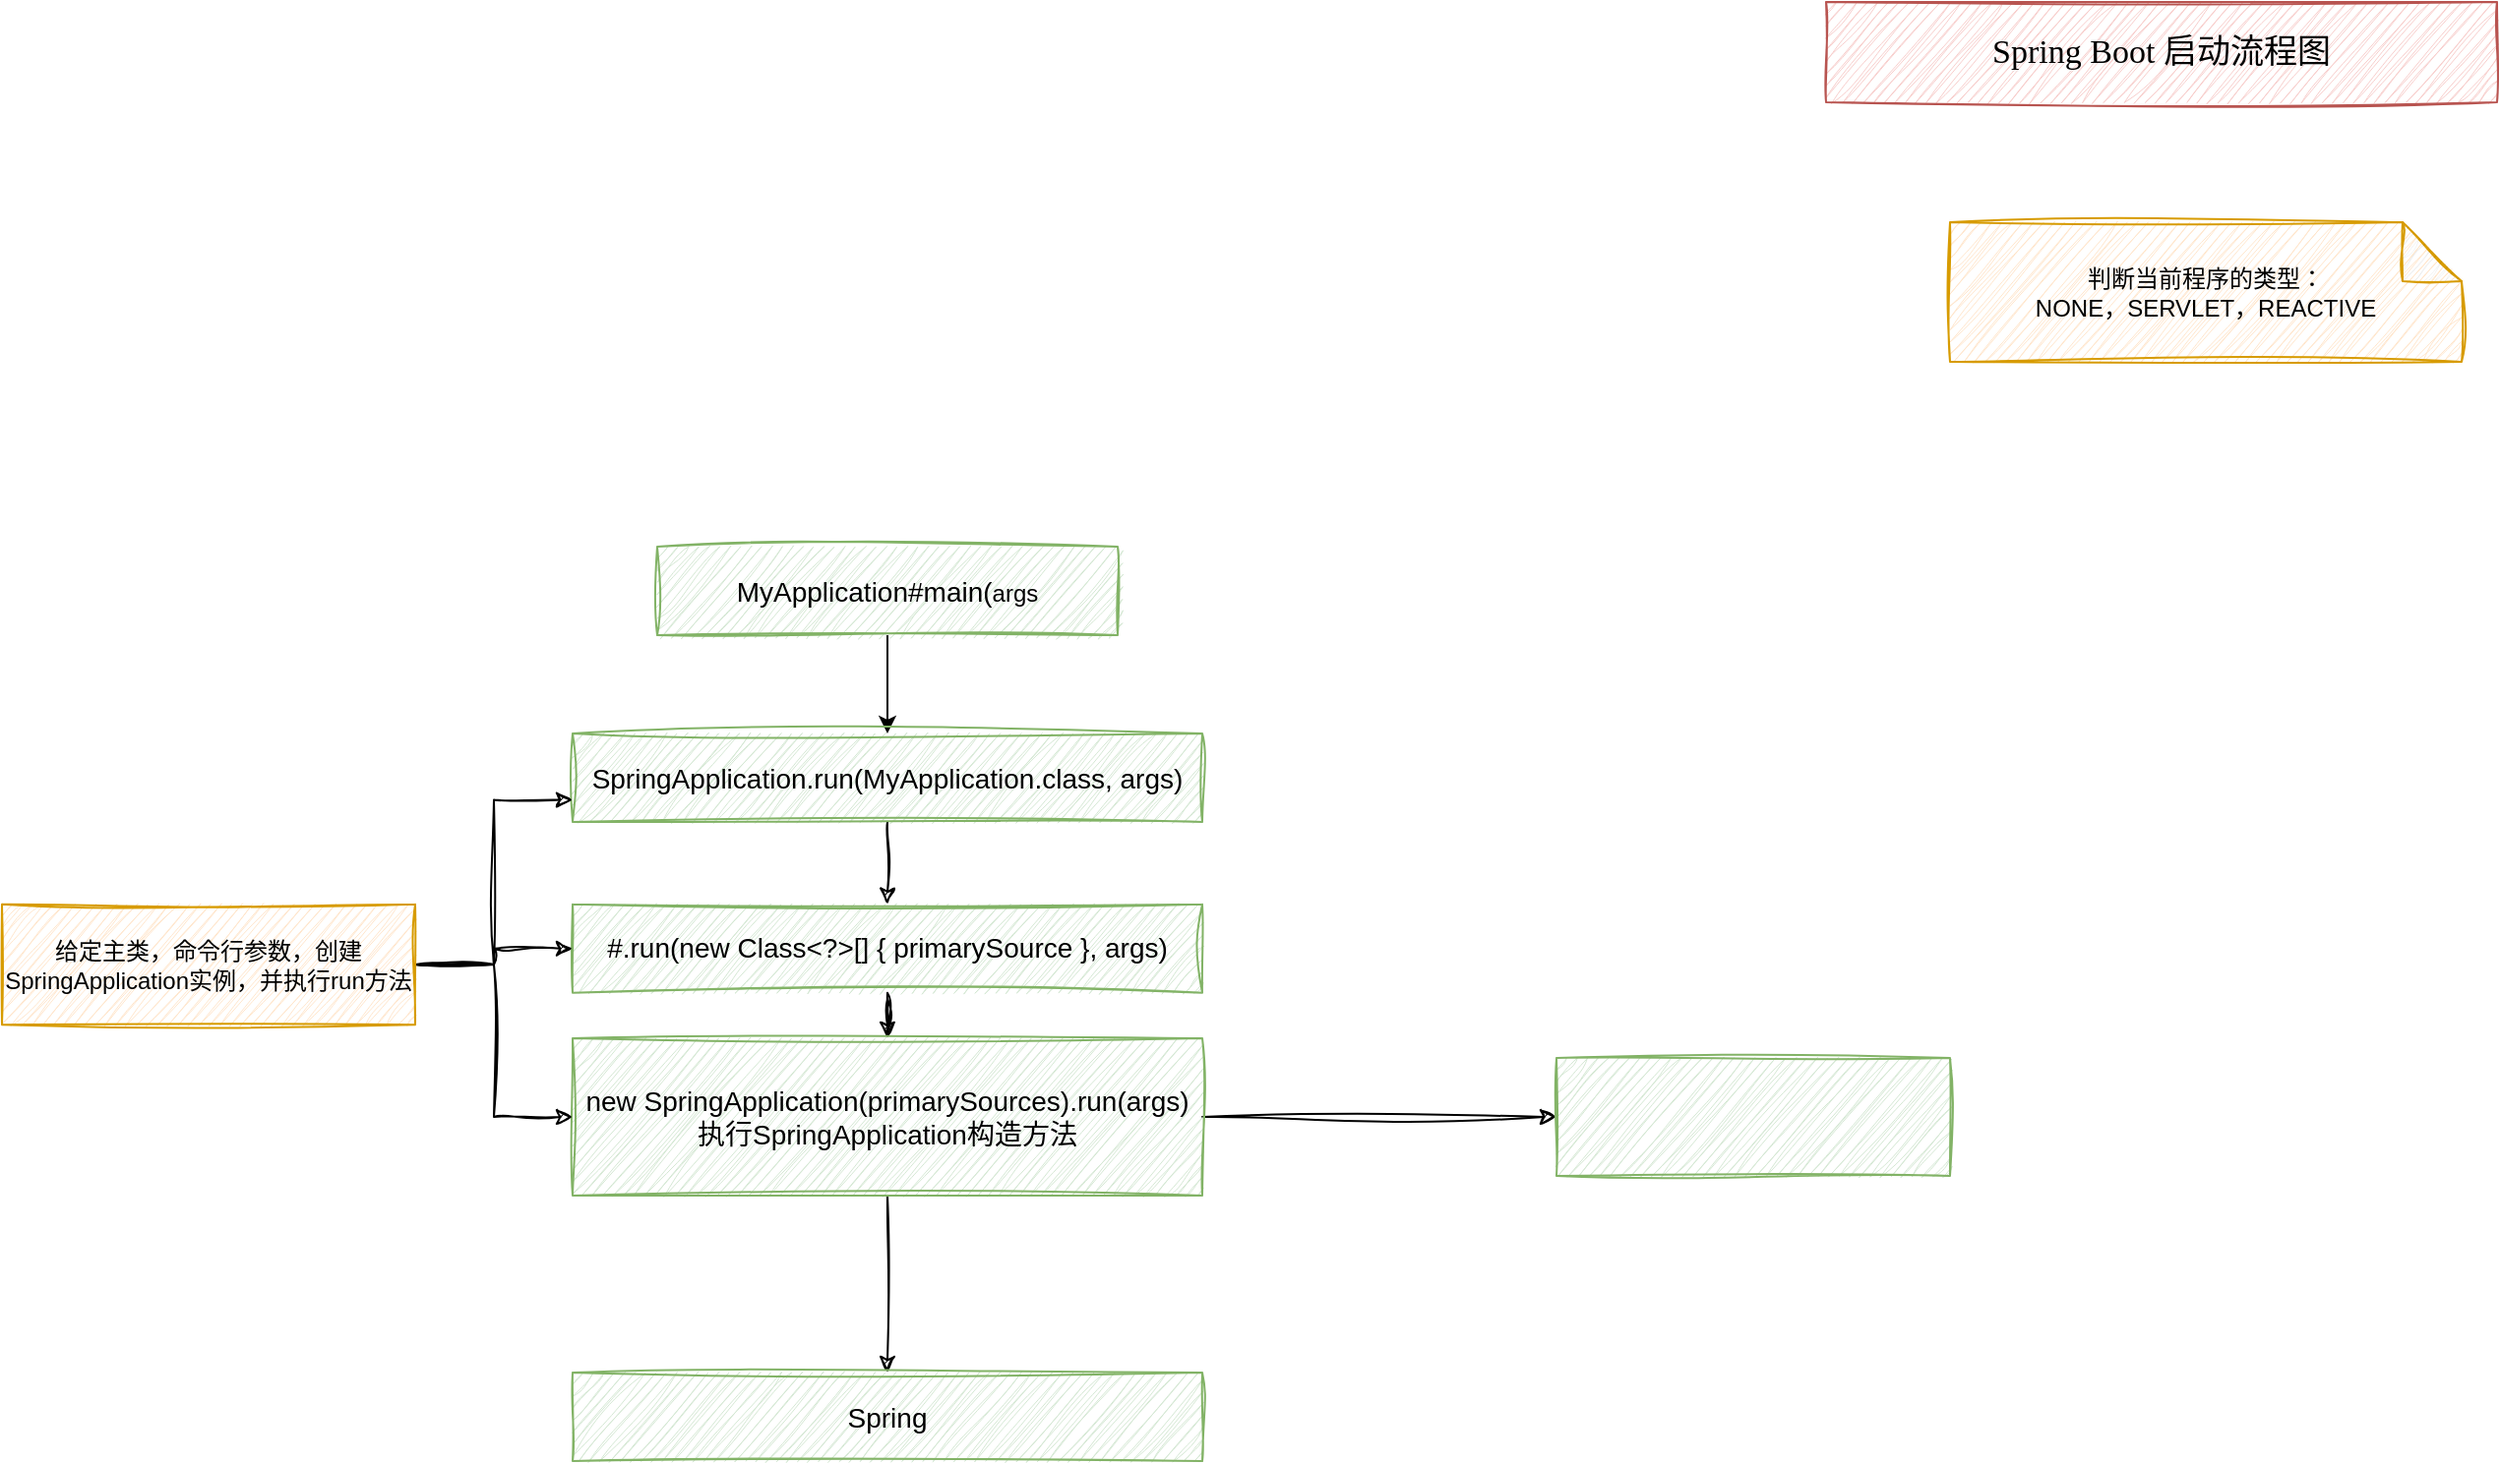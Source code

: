 <mxfile version="22.1.17" type="github">
  <diagram name="第 1 页" id="Fsyrpo6MKxdmgfVPUVB8">
    <mxGraphModel dx="2738" dy="1267" grid="1" gridSize="10" guides="1" tooltips="1" connect="1" arrows="1" fold="1" page="0" pageScale="1" pageWidth="827" pageHeight="1169" math="0" shadow="0">
      <root>
        <mxCell id="0" />
        <mxCell id="1" parent="0" />
        <mxCell id="1MuV_IucEmC4G-RkcaJf-1" value="&lt;font face=&quot;楷体&quot; style=&quot;font-size: 17px;&quot;&gt;Spring Boot 启动流程图&lt;/font&gt;" style="rounded=0;whiteSpace=wrap;html=1;fillColor=#f8cecc;strokeColor=#b85450;sketch=1;curveFitting=1;jiggle=2;" parent="1" vertex="1">
          <mxGeometry x="-83" y="-127" width="341" height="51" as="geometry" />
        </mxCell>
        <mxCell id="GrhtgEDJioB49mtgLCL9-1" style="edgeStyle=orthogonalEdgeStyle;rounded=0;orthogonalLoop=1;jettySize=auto;html=1;fontFamily=Helvetica;fontSize=12;fontColor=default;" parent="1" source="NG0EGLZM-to8MOZyw5YY-2" target="GrhtgEDJioB49mtgLCL9-2" edge="1">
          <mxGeometry relative="1" as="geometry">
            <mxPoint x="-403" y="222" as="targetPoint" />
          </mxGeometry>
        </mxCell>
        <mxCell id="NG0EGLZM-to8MOZyw5YY-2" value="&lt;font style=&quot;font-size: 14px;&quot;&gt;MyApplication#main(&lt;/font&gt;args" style="rounded=0;whiteSpace=wrap;html=1;sketch=1;jiggle=2;curveFitting=1;strokeColor=#82b366;align=center;verticalAlign=middle;fontFamily=Helvetica;fontSize=12;fillColor=#d5e8d4;" parent="1" vertex="1">
          <mxGeometry x="-677" y="150" width="234" height="45" as="geometry" />
        </mxCell>
        <mxCell id="-Nt0YculoANfRuS3EZCN-2" style="edgeStyle=orthogonalEdgeStyle;rounded=0;sketch=1;hachureGap=4;jiggle=2;curveFitting=1;orthogonalLoop=1;jettySize=auto;html=1;fontFamily=Architects Daughter;fontSource=https%3A%2F%2Ffonts.googleapis.com%2Fcss%3Ffamily%3DArchitects%2BDaughter;fontSize=16;" edge="1" parent="1" source="GrhtgEDJioB49mtgLCL9-2" target="-Nt0YculoANfRuS3EZCN-1">
          <mxGeometry relative="1" as="geometry" />
        </mxCell>
        <mxCell id="GrhtgEDJioB49mtgLCL9-2" value="&lt;font style=&quot;font-size: 14px;&quot;&gt;SpringApplication.run(MyApplication.class, args)&lt;/font&gt;" style="rounded=0;whiteSpace=wrap;html=1;sketch=1;jiggle=2;curveFitting=1;strokeColor=#82b366;align=center;verticalAlign=middle;fontFamily=Helvetica;fontSize=12;fillColor=#d5e8d4;" parent="1" vertex="1">
          <mxGeometry x="-720" y="245" width="320" height="45" as="geometry" />
        </mxCell>
        <mxCell id="GrhtgEDJioB49mtgLCL9-3" value="判断当前程序的类型：&lt;br&gt;NONE，SERVLET，REACTIVE" style="shape=note;whiteSpace=wrap;html=1;backgroundOutline=1;darkOpacity=0.05;rounded=0;sketch=1;jiggle=2;curveFitting=1;strokeColor=#d79b00;align=center;verticalAlign=middle;fontFamily=Helvetica;fontSize=12;fillColor=#ffe6cc;" parent="1" vertex="1">
          <mxGeometry x="-20" y="-15" width="260" height="71" as="geometry" />
        </mxCell>
        <mxCell id="-Nt0YculoANfRuS3EZCN-4" style="edgeStyle=orthogonalEdgeStyle;rounded=0;sketch=1;hachureGap=4;jiggle=2;curveFitting=1;orthogonalLoop=1;jettySize=auto;html=1;fontFamily=Architects Daughter;fontSource=https%3A%2F%2Ffonts.googleapis.com%2Fcss%3Ffamily%3DArchitects%2BDaughter;fontSize=16;" edge="1" parent="1" source="-Nt0YculoANfRuS3EZCN-1" target="-Nt0YculoANfRuS3EZCN-3">
          <mxGeometry relative="1" as="geometry" />
        </mxCell>
        <mxCell id="-Nt0YculoANfRuS3EZCN-1" value="&lt;font style=&quot;font-size: 14px;&quot;&gt;#.run(new Class&amp;lt;?&amp;gt;[] { primarySource }, args)&lt;/font&gt;" style="rounded=0;whiteSpace=wrap;html=1;sketch=1;jiggle=2;curveFitting=1;strokeColor=#82b366;align=center;verticalAlign=middle;fontFamily=Helvetica;fontSize=12;fillColor=#d5e8d4;" vertex="1" parent="1">
          <mxGeometry x="-720" y="331.88" width="320" height="45" as="geometry" />
        </mxCell>
        <mxCell id="-Nt0YculoANfRuS3EZCN-6" style="edgeStyle=orthogonalEdgeStyle;rounded=0;sketch=1;hachureGap=4;jiggle=2;curveFitting=1;orthogonalLoop=1;jettySize=auto;html=1;fontFamily=Architects Daughter;fontSource=https%3A%2F%2Ffonts.googleapis.com%2Fcss%3Ffamily%3DArchitects%2BDaughter;fontSize=16;" edge="1" parent="1" source="-Nt0YculoANfRuS3EZCN-3" target="-Nt0YculoANfRuS3EZCN-5">
          <mxGeometry relative="1" as="geometry" />
        </mxCell>
        <mxCell id="-Nt0YculoANfRuS3EZCN-16" value="" style="edgeStyle=orthogonalEdgeStyle;rounded=0;sketch=1;hachureGap=4;jiggle=2;curveFitting=1;orthogonalLoop=1;jettySize=auto;html=1;fontFamily=Helvetica;fontSource=https%3A%2F%2Ffonts.googleapis.com%2Fcss%3Ffamily%3DArchitects%2BDaughter;fontSize=12;fontColor=default;" edge="1" parent="1" source="-Nt0YculoANfRuS3EZCN-3" target="-Nt0YculoANfRuS3EZCN-15">
          <mxGeometry relative="1" as="geometry" />
        </mxCell>
        <mxCell id="-Nt0YculoANfRuS3EZCN-3" value="&lt;font style=&quot;font-size: 14px;&quot;&gt;new SpringApplication(primarySources).run(args)&lt;br&gt;执行SpringApplication构造方法&lt;br&gt;&lt;/font&gt;" style="rounded=0;whiteSpace=wrap;html=1;sketch=1;jiggle=2;curveFitting=1;strokeColor=#82b366;align=center;verticalAlign=middle;fontFamily=Helvetica;fontSize=12;fillColor=#d5e8d4;" vertex="1" parent="1">
          <mxGeometry x="-720" y="400" width="320" height="80" as="geometry" />
        </mxCell>
        <mxCell id="-Nt0YculoANfRuS3EZCN-5" value="&lt;span style=&quot;font-size: 14px;&quot;&gt;Spring&lt;/span&gt;" style="rounded=0;whiteSpace=wrap;html=1;sketch=1;jiggle=2;curveFitting=1;strokeColor=#82b366;align=center;verticalAlign=middle;fontFamily=Helvetica;fontSize=12;fillColor=#d5e8d4;" vertex="1" parent="1">
          <mxGeometry x="-720" y="570" width="320" height="45" as="geometry" />
        </mxCell>
        <mxCell id="-Nt0YculoANfRuS3EZCN-10" style="edgeStyle=orthogonalEdgeStyle;rounded=0;sketch=1;hachureGap=4;jiggle=2;curveFitting=1;orthogonalLoop=1;jettySize=auto;html=1;entryX=0;entryY=0.75;entryDx=0;entryDy=0;fontFamily=Helvetica;fontSource=https%3A%2F%2Ffonts.googleapis.com%2Fcss%3Ffamily%3DArchitects%2BDaughter;fontSize=12;fontColor=default;" edge="1" parent="1" source="-Nt0YculoANfRuS3EZCN-8" target="GrhtgEDJioB49mtgLCL9-2">
          <mxGeometry relative="1" as="geometry" />
        </mxCell>
        <mxCell id="-Nt0YculoANfRuS3EZCN-11" style="edgeStyle=orthogonalEdgeStyle;rounded=0;sketch=1;hachureGap=4;jiggle=2;curveFitting=1;orthogonalLoop=1;jettySize=auto;html=1;fontFamily=Helvetica;fontSource=https%3A%2F%2Ffonts.googleapis.com%2Fcss%3Ffamily%3DArchitects%2BDaughter;fontSize=12;fontColor=default;" edge="1" parent="1" source="-Nt0YculoANfRuS3EZCN-8" target="-Nt0YculoANfRuS3EZCN-1">
          <mxGeometry relative="1" as="geometry" />
        </mxCell>
        <mxCell id="-Nt0YculoANfRuS3EZCN-12" style="edgeStyle=orthogonalEdgeStyle;rounded=0;sketch=1;hachureGap=4;jiggle=2;curveFitting=1;orthogonalLoop=1;jettySize=auto;html=1;entryX=0;entryY=0.5;entryDx=0;entryDy=0;fontFamily=Helvetica;fontSource=https%3A%2F%2Ffonts.googleapis.com%2Fcss%3Ffamily%3DArchitects%2BDaughter;fontSize=12;fontColor=default;" edge="1" parent="1" source="-Nt0YculoANfRuS3EZCN-8" target="-Nt0YculoANfRuS3EZCN-3">
          <mxGeometry relative="1" as="geometry" />
        </mxCell>
        <mxCell id="-Nt0YculoANfRuS3EZCN-8" value="给定主类，命令行参数，创建SpringApplication实例，并执行run方法" style="rounded=0;whiteSpace=wrap;html=1;sketch=1;jiggle=2;curveFitting=1;strokeColor=#d79b00;align=center;verticalAlign=middle;fontFamily=Helvetica;fontSize=12;fillColor=#ffe6cc;" vertex="1" parent="1">
          <mxGeometry x="-1010" y="331.88" width="210" height="61.25" as="geometry" />
        </mxCell>
        <mxCell id="-Nt0YculoANfRuS3EZCN-15" value="" style="whiteSpace=wrap;html=1;fillColor=#d5e8d4;strokeColor=#82b366;rounded=0;sketch=1;jiggle=2;curveFitting=1;" vertex="1" parent="1">
          <mxGeometry x="-220" y="410" width="200" height="60" as="geometry" />
        </mxCell>
      </root>
    </mxGraphModel>
  </diagram>
</mxfile>
